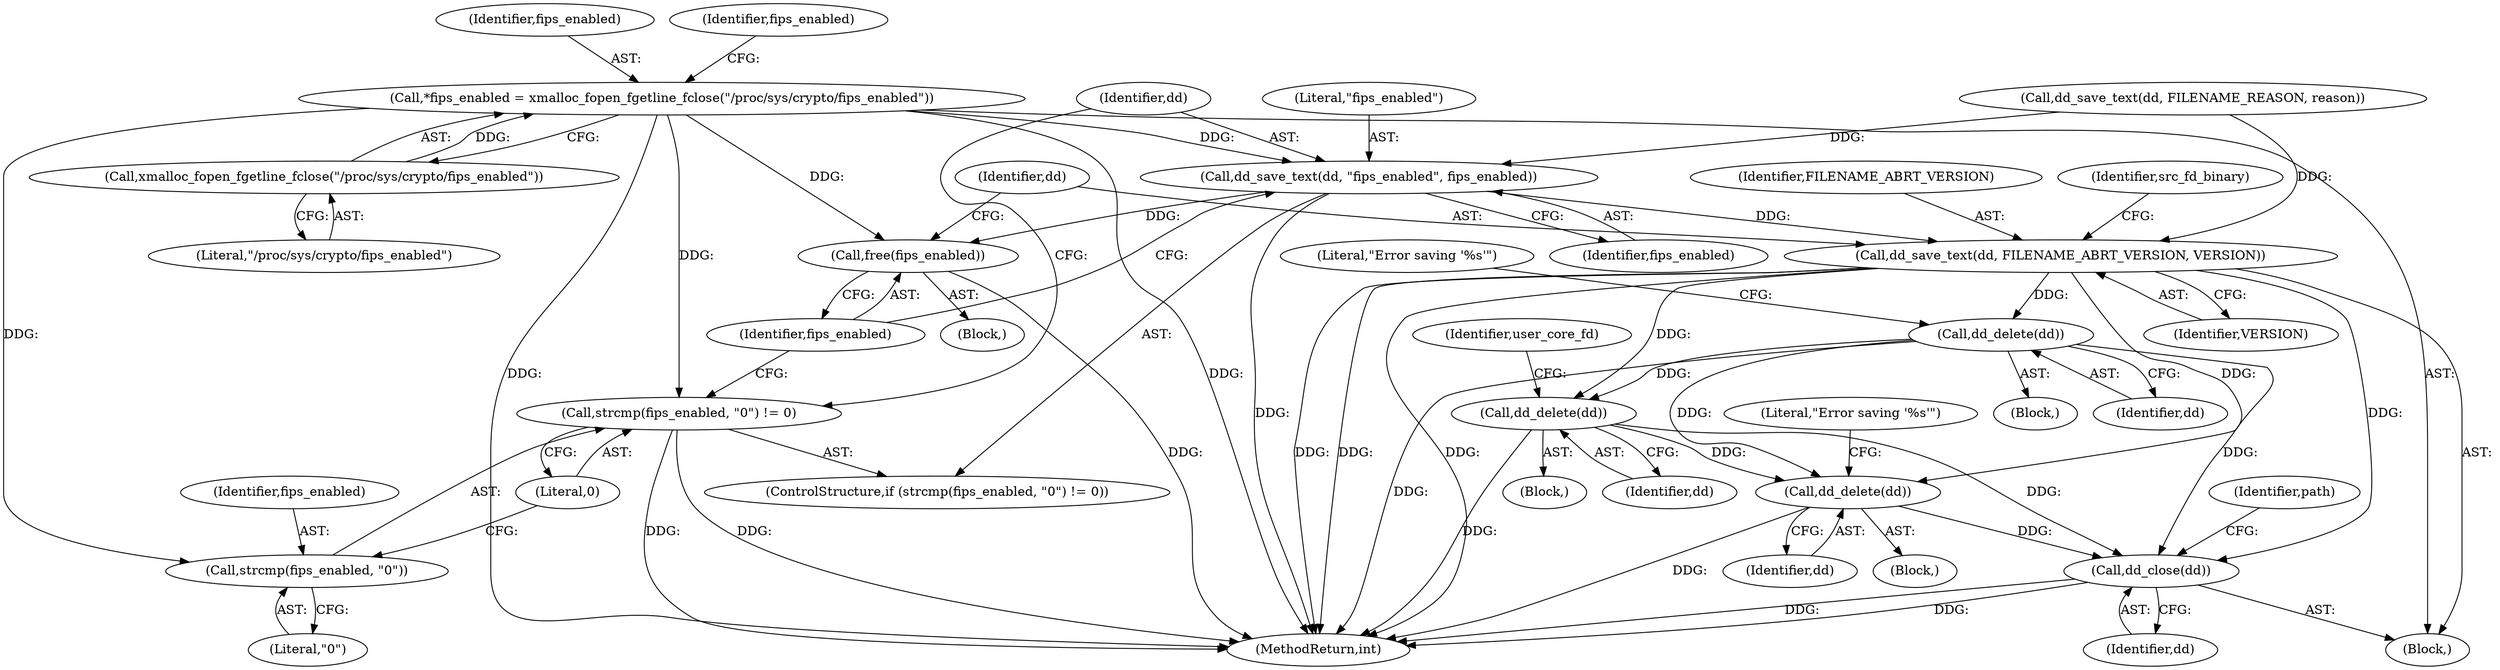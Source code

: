 digraph "0_abrt_80408e9e24a1c10f85fd969e1853e0f192157f92_0@API" {
"1000824" [label="(Call,*fips_enabled = xmalloc_fopen_fgetline_fclose(\"/proc/sys/crypto/fips_enabled\"))"];
"1000826" [label="(Call,xmalloc_fopen_fgetline_fclose(\"/proc/sys/crypto/fips_enabled\"))"];
"1000832" [label="(Call,strcmp(fips_enabled, \"0\") != 0)"];
"1000833" [label="(Call,strcmp(fips_enabled, \"0\"))"];
"1000837" [label="(Call,dd_save_text(dd, \"fips_enabled\", fips_enabled))"];
"1000841" [label="(Call,free(fips_enabled))"];
"1000843" [label="(Call,dd_save_text(dd, FILENAME_ABRT_VERSION, VERSION))"];
"1000879" [label="(Call,dd_delete(dd))"];
"1000916" [label="(Call,dd_delete(dd))"];
"1001026" [label="(Call,dd_delete(dd))"];
"1001033" [label="(Call,dd_close(dd))"];
"1000830" [label="(Block,)"];
"1001027" [label="(Identifier,dd)"];
"1001034" [label="(Identifier,dd)"];
"1001029" [label="(Literal,\"Error saving '%s'\")"];
"1000842" [label="(Identifier,fips_enabled)"];
"1000879" [label="(Call,dd_delete(dd))"];
"1001033" [label="(Call,dd_close(dd))"];
"1000882" [label="(Literal,\"Error saving '%s'\")"];
"1000623" [label="(Block,)"];
"1000826" [label="(Call,xmalloc_fopen_fgetline_fclose(\"/proc/sys/crypto/fips_enabled\"))"];
"1000913" [label="(Block,)"];
"1000837" [label="(Call,dd_save_text(dd, \"fips_enabled\", fips_enabled))"];
"1000917" [label="(Identifier,dd)"];
"1000825" [label="(Identifier,fips_enabled)"];
"1000834" [label="(Identifier,fips_enabled)"];
"1000803" [label="(Call,dd_save_text(dd, FILENAME_REASON, reason))"];
"1000846" [label="(Identifier,VERSION)"];
"1001025" [label="(Block,)"];
"1000827" [label="(Literal,\"/proc/sys/crypto/fips_enabled\")"];
"1001168" [label="(MethodReturn,int)"];
"1000841" [label="(Call,free(fips_enabled))"];
"1001037" [label="(Identifier,path)"];
"1001026" [label="(Call,dd_delete(dd))"];
"1000829" [label="(Identifier,fips_enabled)"];
"1000836" [label="(Literal,0)"];
"1000838" [label="(Identifier,dd)"];
"1000833" [label="(Call,strcmp(fips_enabled, \"0\"))"];
"1000831" [label="(ControlStructure,if (strcmp(fips_enabled, \"0\") != 0))"];
"1000878" [label="(Block,)"];
"1000845" [label="(Identifier,FILENAME_ABRT_VERSION)"];
"1000849" [label="(Identifier,src_fd_binary)"];
"1000844" [label="(Identifier,dd)"];
"1000920" [label="(Identifier,user_core_fd)"];
"1000880" [label="(Identifier,dd)"];
"1000835" [label="(Literal,\"0\")"];
"1000916" [label="(Call,dd_delete(dd))"];
"1000824" [label="(Call,*fips_enabled = xmalloc_fopen_fgetline_fclose(\"/proc/sys/crypto/fips_enabled\"))"];
"1000832" [label="(Call,strcmp(fips_enabled, \"0\") != 0)"];
"1000843" [label="(Call,dd_save_text(dd, FILENAME_ABRT_VERSION, VERSION))"];
"1000839" [label="(Literal,\"fips_enabled\")"];
"1000840" [label="(Identifier,fips_enabled)"];
"1000824" -> "1000623"  [label="AST: "];
"1000824" -> "1000826"  [label="CFG: "];
"1000825" -> "1000824"  [label="AST: "];
"1000826" -> "1000824"  [label="AST: "];
"1000829" -> "1000824"  [label="CFG: "];
"1000824" -> "1001168"  [label="DDG: "];
"1000824" -> "1001168"  [label="DDG: "];
"1000826" -> "1000824"  [label="DDG: "];
"1000824" -> "1000832"  [label="DDG: "];
"1000824" -> "1000833"  [label="DDG: "];
"1000824" -> "1000837"  [label="DDG: "];
"1000824" -> "1000841"  [label="DDG: "];
"1000826" -> "1000827"  [label="CFG: "];
"1000827" -> "1000826"  [label="AST: "];
"1000832" -> "1000831"  [label="AST: "];
"1000832" -> "1000836"  [label="CFG: "];
"1000833" -> "1000832"  [label="AST: "];
"1000836" -> "1000832"  [label="AST: "];
"1000838" -> "1000832"  [label="CFG: "];
"1000842" -> "1000832"  [label="CFG: "];
"1000832" -> "1001168"  [label="DDG: "];
"1000832" -> "1001168"  [label="DDG: "];
"1000833" -> "1000835"  [label="CFG: "];
"1000834" -> "1000833"  [label="AST: "];
"1000835" -> "1000833"  [label="AST: "];
"1000836" -> "1000833"  [label="CFG: "];
"1000837" -> "1000831"  [label="AST: "];
"1000837" -> "1000840"  [label="CFG: "];
"1000838" -> "1000837"  [label="AST: "];
"1000839" -> "1000837"  [label="AST: "];
"1000840" -> "1000837"  [label="AST: "];
"1000842" -> "1000837"  [label="CFG: "];
"1000837" -> "1001168"  [label="DDG: "];
"1000803" -> "1000837"  [label="DDG: "];
"1000837" -> "1000841"  [label="DDG: "];
"1000837" -> "1000843"  [label="DDG: "];
"1000841" -> "1000830"  [label="AST: "];
"1000841" -> "1000842"  [label="CFG: "];
"1000842" -> "1000841"  [label="AST: "];
"1000844" -> "1000841"  [label="CFG: "];
"1000841" -> "1001168"  [label="DDG: "];
"1000843" -> "1000623"  [label="AST: "];
"1000843" -> "1000846"  [label="CFG: "];
"1000844" -> "1000843"  [label="AST: "];
"1000845" -> "1000843"  [label="AST: "];
"1000846" -> "1000843"  [label="AST: "];
"1000849" -> "1000843"  [label="CFG: "];
"1000843" -> "1001168"  [label="DDG: "];
"1000843" -> "1001168"  [label="DDG: "];
"1000843" -> "1001168"  [label="DDG: "];
"1000803" -> "1000843"  [label="DDG: "];
"1000843" -> "1000879"  [label="DDG: "];
"1000843" -> "1000916"  [label="DDG: "];
"1000843" -> "1001026"  [label="DDG: "];
"1000843" -> "1001033"  [label="DDG: "];
"1000879" -> "1000878"  [label="AST: "];
"1000879" -> "1000880"  [label="CFG: "];
"1000880" -> "1000879"  [label="AST: "];
"1000882" -> "1000879"  [label="CFG: "];
"1000879" -> "1001168"  [label="DDG: "];
"1000879" -> "1000916"  [label="DDG: "];
"1000879" -> "1001026"  [label="DDG: "];
"1000879" -> "1001033"  [label="DDG: "];
"1000916" -> "1000913"  [label="AST: "];
"1000916" -> "1000917"  [label="CFG: "];
"1000917" -> "1000916"  [label="AST: "];
"1000920" -> "1000916"  [label="CFG: "];
"1000916" -> "1001168"  [label="DDG: "];
"1000916" -> "1001026"  [label="DDG: "];
"1000916" -> "1001033"  [label="DDG: "];
"1001026" -> "1001025"  [label="AST: "];
"1001026" -> "1001027"  [label="CFG: "];
"1001027" -> "1001026"  [label="AST: "];
"1001029" -> "1001026"  [label="CFG: "];
"1001026" -> "1001168"  [label="DDG: "];
"1001026" -> "1001033"  [label="DDG: "];
"1001033" -> "1000623"  [label="AST: "];
"1001033" -> "1001034"  [label="CFG: "];
"1001034" -> "1001033"  [label="AST: "];
"1001037" -> "1001033"  [label="CFG: "];
"1001033" -> "1001168"  [label="DDG: "];
"1001033" -> "1001168"  [label="DDG: "];
}
